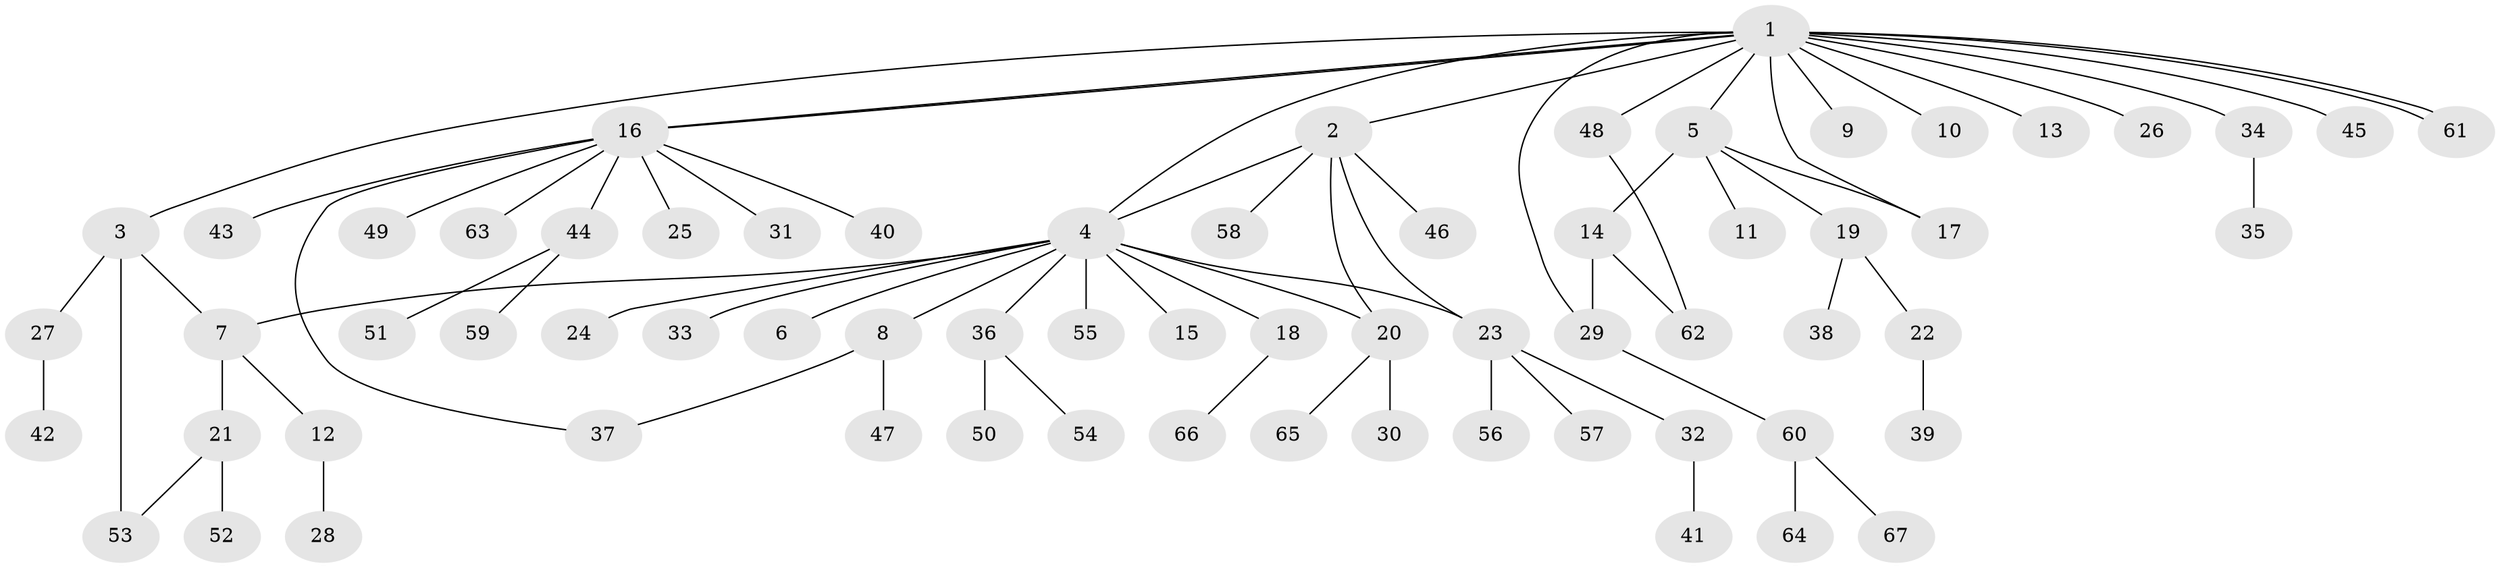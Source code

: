 // Generated by graph-tools (version 1.1) at 2025/01/03/09/25 03:01:39]
// undirected, 67 vertices, 77 edges
graph export_dot {
graph [start="1"]
  node [color=gray90,style=filled];
  1;
  2;
  3;
  4;
  5;
  6;
  7;
  8;
  9;
  10;
  11;
  12;
  13;
  14;
  15;
  16;
  17;
  18;
  19;
  20;
  21;
  22;
  23;
  24;
  25;
  26;
  27;
  28;
  29;
  30;
  31;
  32;
  33;
  34;
  35;
  36;
  37;
  38;
  39;
  40;
  41;
  42;
  43;
  44;
  45;
  46;
  47;
  48;
  49;
  50;
  51;
  52;
  53;
  54;
  55;
  56;
  57;
  58;
  59;
  60;
  61;
  62;
  63;
  64;
  65;
  66;
  67;
  1 -- 2;
  1 -- 3;
  1 -- 4;
  1 -- 5;
  1 -- 9;
  1 -- 10;
  1 -- 13;
  1 -- 16;
  1 -- 16;
  1 -- 17;
  1 -- 26;
  1 -- 29;
  1 -- 34;
  1 -- 45;
  1 -- 48;
  1 -- 61;
  1 -- 61;
  2 -- 4;
  2 -- 20;
  2 -- 23;
  2 -- 46;
  2 -- 58;
  3 -- 7;
  3 -- 27;
  3 -- 53;
  4 -- 6;
  4 -- 7;
  4 -- 8;
  4 -- 15;
  4 -- 18;
  4 -- 20;
  4 -- 23;
  4 -- 24;
  4 -- 33;
  4 -- 36;
  4 -- 55;
  5 -- 11;
  5 -- 14;
  5 -- 17;
  5 -- 19;
  7 -- 12;
  7 -- 21;
  8 -- 37;
  8 -- 47;
  12 -- 28;
  14 -- 29;
  14 -- 62;
  16 -- 25;
  16 -- 31;
  16 -- 37;
  16 -- 40;
  16 -- 43;
  16 -- 44;
  16 -- 49;
  16 -- 63;
  18 -- 66;
  19 -- 22;
  19 -- 38;
  20 -- 30;
  20 -- 65;
  21 -- 52;
  21 -- 53;
  22 -- 39;
  23 -- 32;
  23 -- 56;
  23 -- 57;
  27 -- 42;
  29 -- 60;
  32 -- 41;
  34 -- 35;
  36 -- 50;
  36 -- 54;
  44 -- 51;
  44 -- 59;
  48 -- 62;
  60 -- 64;
  60 -- 67;
}

